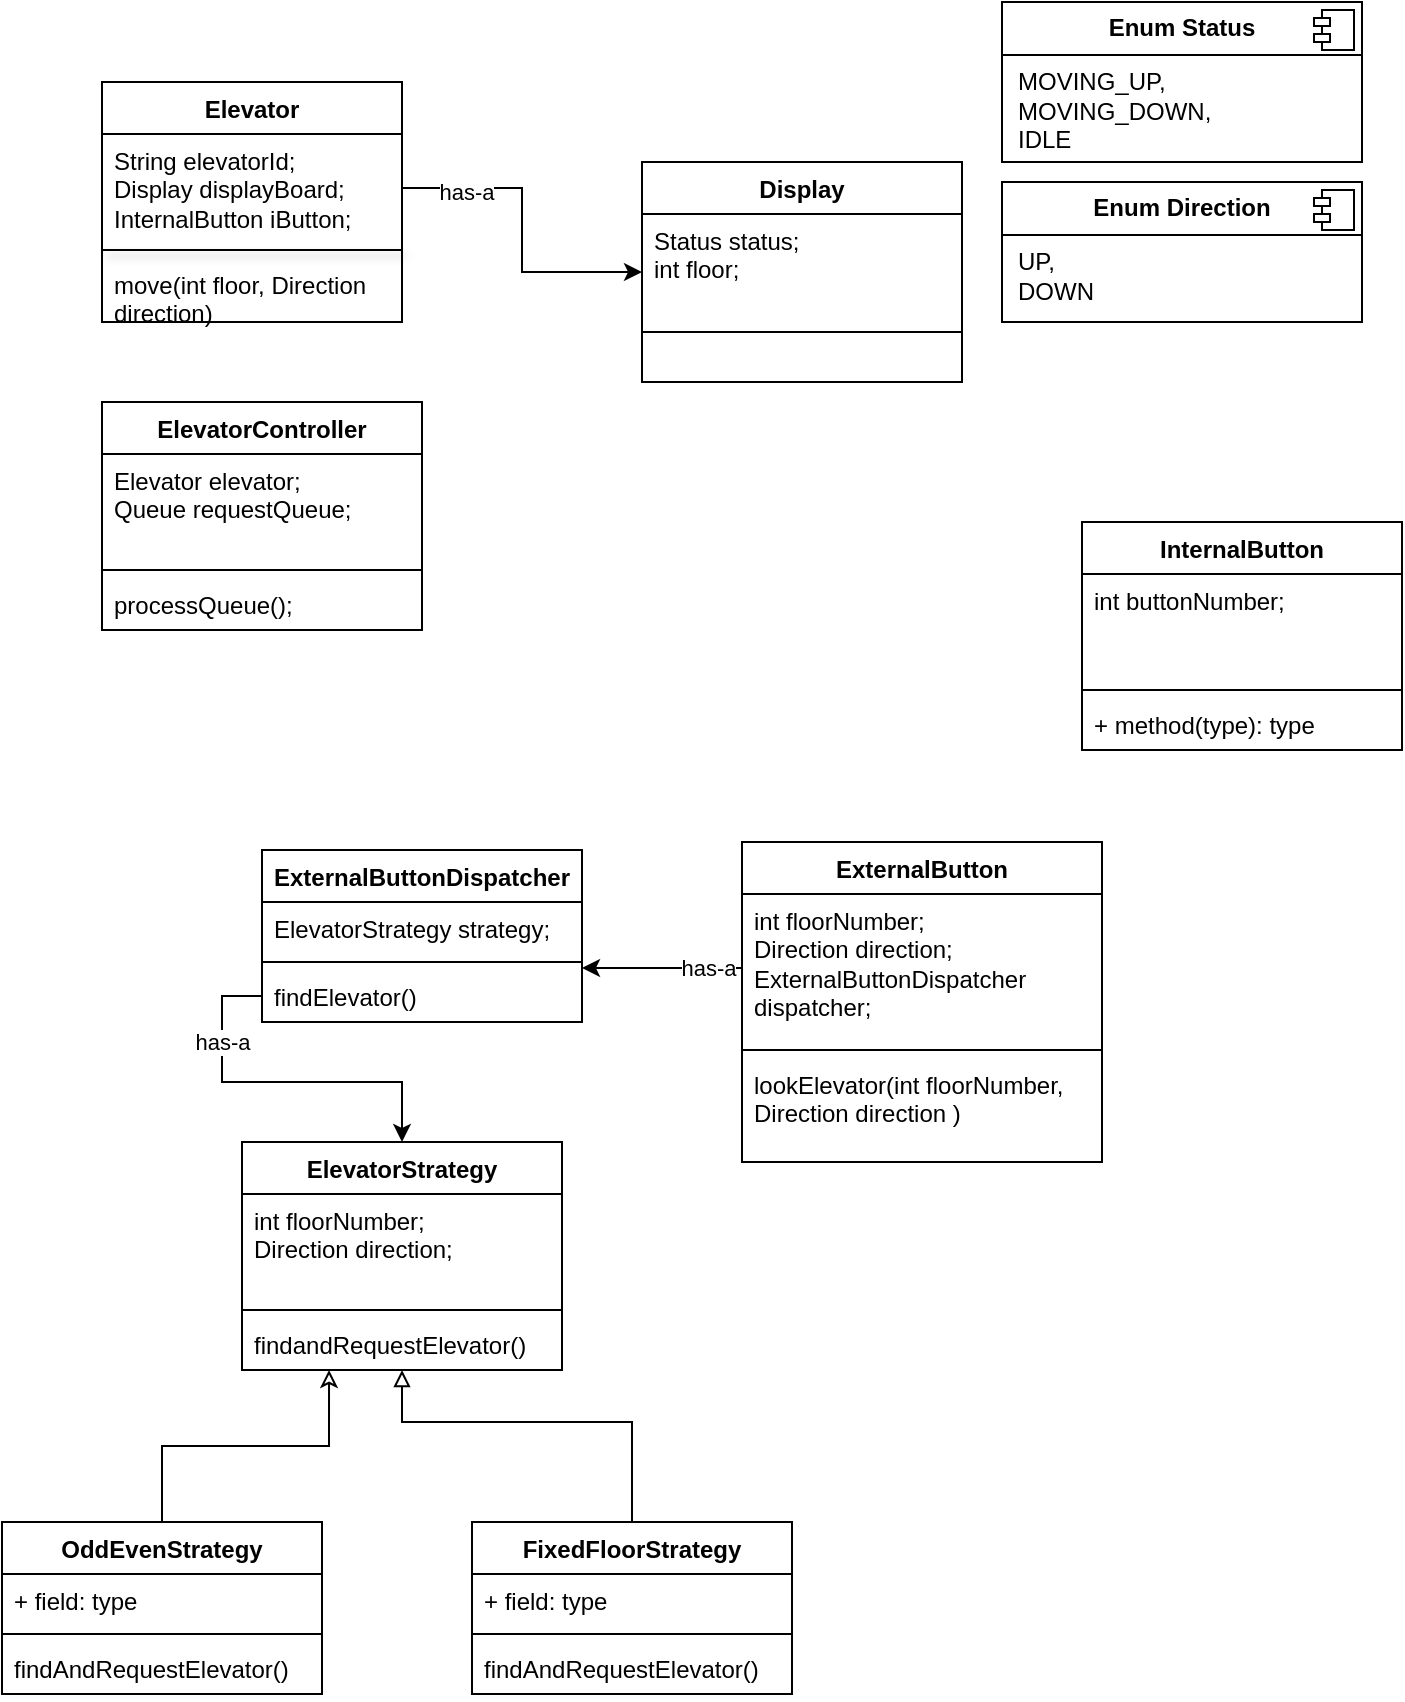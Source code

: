 <mxfile version="25.0.1">
  <diagram name="Page-1" id="3Qjf8x-YBYaVCSO2C2mM">
    <mxGraphModel dx="984" dy="601" grid="1" gridSize="10" guides="1" tooltips="1" connect="1" arrows="1" fold="1" page="1" pageScale="1" pageWidth="850" pageHeight="1100" math="0" shadow="0">
      <root>
        <mxCell id="0" />
        <mxCell id="1" parent="0" />
        <mxCell id="rzfhqJ0kbVucrRzNXZmz-5" value="Elevator" style="swimlane;fontStyle=1;align=center;verticalAlign=top;childLayout=stackLayout;horizontal=1;startSize=26;horizontalStack=0;resizeParent=1;resizeParentMax=0;resizeLast=0;collapsible=1;marginBottom=0;whiteSpace=wrap;html=1;" vertex="1" parent="1">
          <mxGeometry x="160" y="170" width="150" height="120" as="geometry" />
        </mxCell>
        <mxCell id="rzfhqJ0kbVucrRzNXZmz-6" value="String elevatorId;&lt;div&gt;Display displayBoard;&lt;/div&gt;&lt;div&gt;InternalButton iButton;&lt;/div&gt;" style="text;strokeColor=none;fillColor=none;align=left;verticalAlign=top;spacingLeft=4;spacingRight=4;overflow=hidden;rotatable=0;points=[[0,0.5],[1,0.5]];portConstraint=eastwest;whiteSpace=wrap;html=1;shadow=1;" vertex="1" parent="rzfhqJ0kbVucrRzNXZmz-5">
          <mxGeometry y="26" width="150" height="54" as="geometry" />
        </mxCell>
        <mxCell id="rzfhqJ0kbVucrRzNXZmz-7" value="" style="line;strokeWidth=1;fillColor=none;align=left;verticalAlign=middle;spacingTop=-1;spacingLeft=3;spacingRight=3;rotatable=0;labelPosition=right;points=[];portConstraint=eastwest;strokeColor=inherit;shadow=1;" vertex="1" parent="rzfhqJ0kbVucrRzNXZmz-5">
          <mxGeometry y="80" width="150" height="8" as="geometry" />
        </mxCell>
        <mxCell id="rzfhqJ0kbVucrRzNXZmz-8" value="move(int floor, Direction direction)" style="text;strokeColor=none;fillColor=none;align=left;verticalAlign=top;spacingLeft=4;spacingRight=4;overflow=hidden;rotatable=0;points=[[0,0.5],[1,0.5]];portConstraint=eastwest;whiteSpace=wrap;html=1;shadow=1;" vertex="1" parent="rzfhqJ0kbVucrRzNXZmz-5">
          <mxGeometry y="88" width="150" height="32" as="geometry" />
        </mxCell>
        <mxCell id="rzfhqJ0kbVucrRzNXZmz-9" value="Display" style="swimlane;fontStyle=1;align=center;verticalAlign=top;childLayout=stackLayout;horizontal=1;startSize=26;horizontalStack=0;resizeParent=1;resizeParentMax=0;resizeLast=0;collapsible=1;marginBottom=0;whiteSpace=wrap;html=1;" vertex="1" parent="1">
          <mxGeometry x="430" y="210" width="160" height="110" as="geometry" />
        </mxCell>
        <mxCell id="rzfhqJ0kbVucrRzNXZmz-10" value="Status status;&lt;div&gt;int floor;&lt;br&gt;&lt;div&gt;&lt;br&gt;&lt;/div&gt;&lt;/div&gt;" style="text;strokeColor=none;fillColor=none;align=left;verticalAlign=top;spacingLeft=4;spacingRight=4;overflow=hidden;rotatable=0;points=[[0,0.5],[1,0.5]];portConstraint=eastwest;whiteSpace=wrap;html=1;" vertex="1" parent="rzfhqJ0kbVucrRzNXZmz-9">
          <mxGeometry y="26" width="160" height="34" as="geometry" />
        </mxCell>
        <mxCell id="rzfhqJ0kbVucrRzNXZmz-11" value="" style="line;strokeWidth=1;fillColor=none;align=left;verticalAlign=middle;spacingTop=-1;spacingLeft=3;spacingRight=3;rotatable=0;labelPosition=right;points=[];portConstraint=eastwest;strokeColor=inherit;" vertex="1" parent="rzfhqJ0kbVucrRzNXZmz-9">
          <mxGeometry y="60" width="160" height="50" as="geometry" />
        </mxCell>
        <mxCell id="rzfhqJ0kbVucrRzNXZmz-15" value="&lt;p style=&quot;margin:0px;margin-top:6px;text-align:center;&quot;&gt;&lt;b&gt;Enum Status&lt;/b&gt;&lt;/p&gt;&lt;hr size=&quot;1&quot; style=&quot;border-style:solid;&quot;&gt;&lt;p style=&quot;margin:0px;margin-left:8px;&quot;&gt;MOVING_UP,&lt;/p&gt;&lt;p style=&quot;margin:0px;margin-left:8px;&quot;&gt;MOVING_DOWN,&lt;/p&gt;&lt;p style=&quot;margin:0px;margin-left:8px;&quot;&gt;IDLE&lt;/p&gt;" style="align=left;overflow=fill;html=1;dropTarget=0;whiteSpace=wrap;" vertex="1" parent="1">
          <mxGeometry x="610" y="130" width="180" height="80" as="geometry" />
        </mxCell>
        <mxCell id="rzfhqJ0kbVucrRzNXZmz-16" value="" style="shape=component;jettyWidth=8;jettyHeight=4;" vertex="1" parent="rzfhqJ0kbVucrRzNXZmz-15">
          <mxGeometry x="1" width="20" height="20" relative="1" as="geometry">
            <mxPoint x="-24" y="4" as="offset" />
          </mxGeometry>
        </mxCell>
        <mxCell id="rzfhqJ0kbVucrRzNXZmz-17" value="ElevatorController" style="swimlane;fontStyle=1;align=center;verticalAlign=top;childLayout=stackLayout;horizontal=1;startSize=26;horizontalStack=0;resizeParent=1;resizeParentMax=0;resizeLast=0;collapsible=1;marginBottom=0;whiteSpace=wrap;html=1;" vertex="1" parent="1">
          <mxGeometry x="160" y="330" width="160" height="114" as="geometry" />
        </mxCell>
        <mxCell id="rzfhqJ0kbVucrRzNXZmz-18" value="Elevator elevator;&lt;div&gt;Queue requestQueue;&lt;br&gt;&lt;div&gt;&lt;br&gt;&lt;/div&gt;&lt;/div&gt;" style="text;strokeColor=none;fillColor=none;align=left;verticalAlign=top;spacingLeft=4;spacingRight=4;overflow=hidden;rotatable=0;points=[[0,0.5],[1,0.5]];portConstraint=eastwest;whiteSpace=wrap;html=1;" vertex="1" parent="rzfhqJ0kbVucrRzNXZmz-17">
          <mxGeometry y="26" width="160" height="54" as="geometry" />
        </mxCell>
        <mxCell id="rzfhqJ0kbVucrRzNXZmz-19" value="" style="line;strokeWidth=1;fillColor=none;align=left;verticalAlign=middle;spacingTop=-1;spacingLeft=3;spacingRight=3;rotatable=0;labelPosition=right;points=[];portConstraint=eastwest;strokeColor=inherit;" vertex="1" parent="rzfhqJ0kbVucrRzNXZmz-17">
          <mxGeometry y="80" width="160" height="8" as="geometry" />
        </mxCell>
        <mxCell id="rzfhqJ0kbVucrRzNXZmz-20" value="processQueue();" style="text;strokeColor=none;fillColor=none;align=left;verticalAlign=top;spacingLeft=4;spacingRight=4;overflow=hidden;rotatable=0;points=[[0,0.5],[1,0.5]];portConstraint=eastwest;whiteSpace=wrap;html=1;" vertex="1" parent="rzfhqJ0kbVucrRzNXZmz-17">
          <mxGeometry y="88" width="160" height="26" as="geometry" />
        </mxCell>
        <mxCell id="rzfhqJ0kbVucrRzNXZmz-22" value="&lt;p style=&quot;margin:0px;margin-top:6px;text-align:center;&quot;&gt;&lt;b&gt;Enum Direction&lt;/b&gt;&lt;/p&gt;&lt;hr size=&quot;1&quot; style=&quot;border-style:solid;&quot;&gt;&lt;p style=&quot;margin:0px;margin-left:8px;&quot;&gt;UP,&lt;/p&gt;&lt;p style=&quot;margin:0px;margin-left:8px;&quot;&gt;DOWN&lt;/p&gt;" style="align=left;overflow=fill;html=1;dropTarget=0;whiteSpace=wrap;" vertex="1" parent="1">
          <mxGeometry x="610" y="220" width="180" height="70" as="geometry" />
        </mxCell>
        <mxCell id="rzfhqJ0kbVucrRzNXZmz-23" value="" style="shape=component;jettyWidth=8;jettyHeight=4;" vertex="1" parent="rzfhqJ0kbVucrRzNXZmz-22">
          <mxGeometry x="1" width="20" height="20" relative="1" as="geometry">
            <mxPoint x="-24" y="4" as="offset" />
          </mxGeometry>
        </mxCell>
        <mxCell id="rzfhqJ0kbVucrRzNXZmz-27" value="InternalButton" style="swimlane;fontStyle=1;align=center;verticalAlign=top;childLayout=stackLayout;horizontal=1;startSize=26;horizontalStack=0;resizeParent=1;resizeParentMax=0;resizeLast=0;collapsible=1;marginBottom=0;whiteSpace=wrap;html=1;" vertex="1" parent="1">
          <mxGeometry x="650" y="390" width="160" height="114" as="geometry" />
        </mxCell>
        <mxCell id="rzfhqJ0kbVucrRzNXZmz-28" value="int buttonNumber;" style="text;strokeColor=none;fillColor=none;align=left;verticalAlign=top;spacingLeft=4;spacingRight=4;overflow=hidden;rotatable=0;points=[[0,0.5],[1,0.5]];portConstraint=eastwest;whiteSpace=wrap;html=1;" vertex="1" parent="rzfhqJ0kbVucrRzNXZmz-27">
          <mxGeometry y="26" width="160" height="54" as="geometry" />
        </mxCell>
        <mxCell id="rzfhqJ0kbVucrRzNXZmz-29" value="" style="line;strokeWidth=1;fillColor=none;align=left;verticalAlign=middle;spacingTop=-1;spacingLeft=3;spacingRight=3;rotatable=0;labelPosition=right;points=[];portConstraint=eastwest;strokeColor=inherit;" vertex="1" parent="rzfhqJ0kbVucrRzNXZmz-27">
          <mxGeometry y="80" width="160" height="8" as="geometry" />
        </mxCell>
        <mxCell id="rzfhqJ0kbVucrRzNXZmz-30" value="+ method(type): type" style="text;strokeColor=none;fillColor=none;align=left;verticalAlign=top;spacingLeft=4;spacingRight=4;overflow=hidden;rotatable=0;points=[[0,0.5],[1,0.5]];portConstraint=eastwest;whiteSpace=wrap;html=1;" vertex="1" parent="rzfhqJ0kbVucrRzNXZmz-27">
          <mxGeometry y="88" width="160" height="26" as="geometry" />
        </mxCell>
        <mxCell id="rzfhqJ0kbVucrRzNXZmz-31" value="ExternalButton" style="swimlane;fontStyle=1;align=center;verticalAlign=top;childLayout=stackLayout;horizontal=1;startSize=26;horizontalStack=0;resizeParent=1;resizeParentMax=0;resizeLast=0;collapsible=1;marginBottom=0;whiteSpace=wrap;html=1;" vertex="1" parent="1">
          <mxGeometry x="480" y="550" width="180" height="160" as="geometry" />
        </mxCell>
        <mxCell id="rzfhqJ0kbVucrRzNXZmz-68" style="edgeStyle=orthogonalEdgeStyle;rounded=0;orthogonalLoop=1;jettySize=auto;html=1;exitX=0;exitY=0.5;exitDx=0;exitDy=0;" edge="1" parent="rzfhqJ0kbVucrRzNXZmz-31" source="rzfhqJ0kbVucrRzNXZmz-32">
          <mxGeometry relative="1" as="geometry">
            <mxPoint x="-80" y="63" as="targetPoint" />
          </mxGeometry>
        </mxCell>
        <mxCell id="rzfhqJ0kbVucrRzNXZmz-69" value="has-a" style="edgeLabel;html=1;align=center;verticalAlign=middle;resizable=0;points=[];" vertex="1" connectable="0" parent="rzfhqJ0kbVucrRzNXZmz-68">
          <mxGeometry x="-0.578" relative="1" as="geometry">
            <mxPoint as="offset" />
          </mxGeometry>
        </mxCell>
        <mxCell id="rzfhqJ0kbVucrRzNXZmz-32" value="int floorNumber;&lt;div&gt;Direction direction;&lt;/div&gt;&lt;div&gt;ExternalButtonDispatcher dispatcher;&lt;/div&gt;" style="text;strokeColor=none;fillColor=none;align=left;verticalAlign=top;spacingLeft=4;spacingRight=4;overflow=hidden;rotatable=0;points=[[0,0.5],[1,0.5]];portConstraint=eastwest;whiteSpace=wrap;html=1;" vertex="1" parent="rzfhqJ0kbVucrRzNXZmz-31">
          <mxGeometry y="26" width="180" height="74" as="geometry" />
        </mxCell>
        <mxCell id="rzfhqJ0kbVucrRzNXZmz-33" value="" style="line;strokeWidth=1;fillColor=none;align=left;verticalAlign=middle;spacingTop=-1;spacingLeft=3;spacingRight=3;rotatable=0;labelPosition=right;points=[];portConstraint=eastwest;strokeColor=inherit;" vertex="1" parent="rzfhqJ0kbVucrRzNXZmz-31">
          <mxGeometry y="100" width="180" height="8" as="geometry" />
        </mxCell>
        <mxCell id="rzfhqJ0kbVucrRzNXZmz-34" value="lookElevator(int floorNumber,&lt;div&gt;Direction direction )&lt;/div&gt;" style="text;strokeColor=none;fillColor=none;align=left;verticalAlign=top;spacingLeft=4;spacingRight=4;overflow=hidden;rotatable=0;points=[[0,0.5],[1,0.5]];portConstraint=eastwest;whiteSpace=wrap;html=1;" vertex="1" parent="rzfhqJ0kbVucrRzNXZmz-31">
          <mxGeometry y="108" width="180" height="52" as="geometry" />
        </mxCell>
        <mxCell id="rzfhqJ0kbVucrRzNXZmz-35" value="ExternalButtonDispatcher" style="swimlane;fontStyle=1;align=center;verticalAlign=top;childLayout=stackLayout;horizontal=1;startSize=26;horizontalStack=0;resizeParent=1;resizeParentMax=0;resizeLast=0;collapsible=1;marginBottom=0;whiteSpace=wrap;html=1;" vertex="1" parent="1">
          <mxGeometry x="240" y="554" width="160" height="86" as="geometry" />
        </mxCell>
        <mxCell id="rzfhqJ0kbVucrRzNXZmz-36" value="ElevatorStrategy strategy;" style="text;strokeColor=none;fillColor=none;align=left;verticalAlign=top;spacingLeft=4;spacingRight=4;overflow=hidden;rotatable=0;points=[[0,0.5],[1,0.5]];portConstraint=eastwest;whiteSpace=wrap;html=1;" vertex="1" parent="rzfhqJ0kbVucrRzNXZmz-35">
          <mxGeometry y="26" width="160" height="26" as="geometry" />
        </mxCell>
        <mxCell id="rzfhqJ0kbVucrRzNXZmz-37" value="" style="line;strokeWidth=1;fillColor=none;align=left;verticalAlign=middle;spacingTop=-1;spacingLeft=3;spacingRight=3;rotatable=0;labelPosition=right;points=[];portConstraint=eastwest;strokeColor=inherit;" vertex="1" parent="rzfhqJ0kbVucrRzNXZmz-35">
          <mxGeometry y="52" width="160" height="8" as="geometry" />
        </mxCell>
        <mxCell id="rzfhqJ0kbVucrRzNXZmz-38" value="findElevator()" style="text;strokeColor=none;fillColor=none;align=left;verticalAlign=top;spacingLeft=4;spacingRight=4;overflow=hidden;rotatable=0;points=[[0,0.5],[1,0.5]];portConstraint=eastwest;whiteSpace=wrap;html=1;" vertex="1" parent="rzfhqJ0kbVucrRzNXZmz-35">
          <mxGeometry y="60" width="160" height="26" as="geometry" />
        </mxCell>
        <mxCell id="rzfhqJ0kbVucrRzNXZmz-39" value="ElevatorStrategy" style="swimlane;fontStyle=1;align=center;verticalAlign=top;childLayout=stackLayout;horizontal=1;startSize=26;horizontalStack=0;resizeParent=1;resizeParentMax=0;resizeLast=0;collapsible=1;marginBottom=0;whiteSpace=wrap;html=1;" vertex="1" parent="1">
          <mxGeometry x="230" y="700" width="160" height="114" as="geometry" />
        </mxCell>
        <mxCell id="rzfhqJ0kbVucrRzNXZmz-40" value="int floorNumber;&lt;div&gt;Direction direction;&lt;/div&gt;" style="text;strokeColor=none;fillColor=none;align=left;verticalAlign=top;spacingLeft=4;spacingRight=4;overflow=hidden;rotatable=0;points=[[0,0.5],[1,0.5]];portConstraint=eastwest;whiteSpace=wrap;html=1;" vertex="1" parent="rzfhqJ0kbVucrRzNXZmz-39">
          <mxGeometry y="26" width="160" height="54" as="geometry" />
        </mxCell>
        <mxCell id="rzfhqJ0kbVucrRzNXZmz-41" value="" style="line;strokeWidth=1;fillColor=none;align=left;verticalAlign=middle;spacingTop=-1;spacingLeft=3;spacingRight=3;rotatable=0;labelPosition=right;points=[];portConstraint=eastwest;strokeColor=inherit;" vertex="1" parent="rzfhqJ0kbVucrRzNXZmz-39">
          <mxGeometry y="80" width="160" height="8" as="geometry" />
        </mxCell>
        <mxCell id="rzfhqJ0kbVucrRzNXZmz-42" value="findandRequestElevator()" style="text;strokeColor=none;fillColor=none;align=left;verticalAlign=top;spacingLeft=4;spacingRight=4;overflow=hidden;rotatable=0;points=[[0,0.5],[1,0.5]];portConstraint=eastwest;whiteSpace=wrap;html=1;" vertex="1" parent="rzfhqJ0kbVucrRzNXZmz-39">
          <mxGeometry y="88" width="160" height="26" as="geometry" />
        </mxCell>
        <mxCell id="rzfhqJ0kbVucrRzNXZmz-47" value="OddEvenStrategy" style="swimlane;fontStyle=1;align=center;verticalAlign=top;childLayout=stackLayout;horizontal=1;startSize=26;horizontalStack=0;resizeParent=1;resizeParentMax=0;resizeLast=0;collapsible=1;marginBottom=0;whiteSpace=wrap;html=1;" vertex="1" parent="1">
          <mxGeometry x="110" y="890" width="160" height="86" as="geometry" />
        </mxCell>
        <mxCell id="rzfhqJ0kbVucrRzNXZmz-48" value="+ field: type" style="text;strokeColor=none;fillColor=none;align=left;verticalAlign=top;spacingLeft=4;spacingRight=4;overflow=hidden;rotatable=0;points=[[0,0.5],[1,0.5]];portConstraint=eastwest;whiteSpace=wrap;html=1;" vertex="1" parent="rzfhqJ0kbVucrRzNXZmz-47">
          <mxGeometry y="26" width="160" height="26" as="geometry" />
        </mxCell>
        <mxCell id="rzfhqJ0kbVucrRzNXZmz-49" value="" style="line;strokeWidth=1;fillColor=none;align=left;verticalAlign=middle;spacingTop=-1;spacingLeft=3;spacingRight=3;rotatable=0;labelPosition=right;points=[];portConstraint=eastwest;strokeColor=inherit;" vertex="1" parent="rzfhqJ0kbVucrRzNXZmz-47">
          <mxGeometry y="52" width="160" height="8" as="geometry" />
        </mxCell>
        <mxCell id="rzfhqJ0kbVucrRzNXZmz-50" value="findAndRequestElevator()" style="text;strokeColor=none;fillColor=none;align=left;verticalAlign=top;spacingLeft=4;spacingRight=4;overflow=hidden;rotatable=0;points=[[0,0.5],[1,0.5]];portConstraint=eastwest;whiteSpace=wrap;html=1;" vertex="1" parent="rzfhqJ0kbVucrRzNXZmz-47">
          <mxGeometry y="60" width="160" height="26" as="geometry" />
        </mxCell>
        <mxCell id="rzfhqJ0kbVucrRzNXZmz-56" value="" style="edgeStyle=orthogonalEdgeStyle;rounded=0;orthogonalLoop=1;jettySize=auto;html=1;endArrow=block;endFill=0;" edge="1" parent="1" source="rzfhqJ0kbVucrRzNXZmz-51">
          <mxGeometry relative="1" as="geometry">
            <mxPoint x="310" y="814" as="targetPoint" />
            <Array as="points">
              <mxPoint x="425" y="840" />
              <mxPoint x="310" y="840" />
            </Array>
          </mxGeometry>
        </mxCell>
        <mxCell id="rzfhqJ0kbVucrRzNXZmz-51" value="FixedFloorStrategy" style="swimlane;fontStyle=1;align=center;verticalAlign=top;childLayout=stackLayout;horizontal=1;startSize=26;horizontalStack=0;resizeParent=1;resizeParentMax=0;resizeLast=0;collapsible=1;marginBottom=0;whiteSpace=wrap;html=1;" vertex="1" parent="1">
          <mxGeometry x="345" y="890" width="160" height="86" as="geometry" />
        </mxCell>
        <mxCell id="rzfhqJ0kbVucrRzNXZmz-52" value="+ field: type" style="text;strokeColor=none;fillColor=none;align=left;verticalAlign=top;spacingLeft=4;spacingRight=4;overflow=hidden;rotatable=0;points=[[0,0.5],[1,0.5]];portConstraint=eastwest;whiteSpace=wrap;html=1;" vertex="1" parent="rzfhqJ0kbVucrRzNXZmz-51">
          <mxGeometry y="26" width="160" height="26" as="geometry" />
        </mxCell>
        <mxCell id="rzfhqJ0kbVucrRzNXZmz-53" value="" style="line;strokeWidth=1;fillColor=none;align=left;verticalAlign=middle;spacingTop=-1;spacingLeft=3;spacingRight=3;rotatable=0;labelPosition=right;points=[];portConstraint=eastwest;strokeColor=inherit;" vertex="1" parent="rzfhqJ0kbVucrRzNXZmz-51">
          <mxGeometry y="52" width="160" height="8" as="geometry" />
        </mxCell>
        <mxCell id="rzfhqJ0kbVucrRzNXZmz-54" value="findAndRequestElevator()" style="text;strokeColor=none;fillColor=none;align=left;verticalAlign=top;spacingLeft=4;spacingRight=4;overflow=hidden;rotatable=0;points=[[0,0.5],[1,0.5]];portConstraint=eastwest;whiteSpace=wrap;html=1;" vertex="1" parent="rzfhqJ0kbVucrRzNXZmz-51">
          <mxGeometry y="60" width="160" height="26" as="geometry" />
        </mxCell>
        <mxCell id="rzfhqJ0kbVucrRzNXZmz-60" style="edgeStyle=orthogonalEdgeStyle;rounded=0;orthogonalLoop=1;jettySize=auto;html=1;entryX=0.272;entryY=1;entryDx=0;entryDy=0;entryPerimeter=0;endArrow=classic;endFill=0;" edge="1" parent="1" source="rzfhqJ0kbVucrRzNXZmz-47" target="rzfhqJ0kbVucrRzNXZmz-42">
          <mxGeometry relative="1" as="geometry" />
        </mxCell>
        <mxCell id="rzfhqJ0kbVucrRzNXZmz-65" style="edgeStyle=orthogonalEdgeStyle;rounded=0;orthogonalLoop=1;jettySize=auto;html=1;exitX=0;exitY=0.5;exitDx=0;exitDy=0;entryX=0.5;entryY=0;entryDx=0;entryDy=0;" edge="1" parent="1" source="rzfhqJ0kbVucrRzNXZmz-38" target="rzfhqJ0kbVucrRzNXZmz-39">
          <mxGeometry relative="1" as="geometry" />
        </mxCell>
        <mxCell id="rzfhqJ0kbVucrRzNXZmz-66" value="has-a" style="edgeLabel;html=1;align=center;verticalAlign=middle;resizable=0;points=[];" vertex="1" connectable="0" parent="rzfhqJ0kbVucrRzNXZmz-65">
          <mxGeometry x="-0.53" relative="1" as="geometry">
            <mxPoint as="offset" />
          </mxGeometry>
        </mxCell>
        <mxCell id="rzfhqJ0kbVucrRzNXZmz-70" style="edgeStyle=orthogonalEdgeStyle;rounded=0;orthogonalLoop=1;jettySize=auto;html=1;exitX=1;exitY=0.5;exitDx=0;exitDy=0;" edge="1" parent="1" source="rzfhqJ0kbVucrRzNXZmz-6" target="rzfhqJ0kbVucrRzNXZmz-9">
          <mxGeometry relative="1" as="geometry" />
        </mxCell>
        <mxCell id="rzfhqJ0kbVucrRzNXZmz-71" value="has-a" style="edgeLabel;html=1;align=center;verticalAlign=middle;resizable=0;points=[];" vertex="1" connectable="0" parent="rzfhqJ0kbVucrRzNXZmz-70">
          <mxGeometry x="-0.605" y="-2" relative="1" as="geometry">
            <mxPoint as="offset" />
          </mxGeometry>
        </mxCell>
      </root>
    </mxGraphModel>
  </diagram>
</mxfile>
